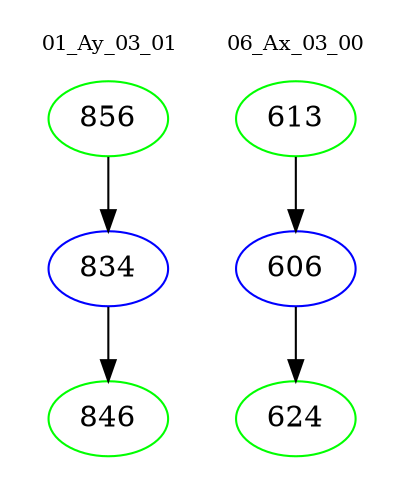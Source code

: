 digraph{
subgraph cluster_0 {
color = white
label = "01_Ay_03_01";
fontsize=10;
T0_856 [label="856", color="green"]
T0_856 -> T0_834 [color="black"]
T0_834 [label="834", color="blue"]
T0_834 -> T0_846 [color="black"]
T0_846 [label="846", color="green"]
}
subgraph cluster_1 {
color = white
label = "06_Ax_03_00";
fontsize=10;
T1_613 [label="613", color="green"]
T1_613 -> T1_606 [color="black"]
T1_606 [label="606", color="blue"]
T1_606 -> T1_624 [color="black"]
T1_624 [label="624", color="green"]
}
}
